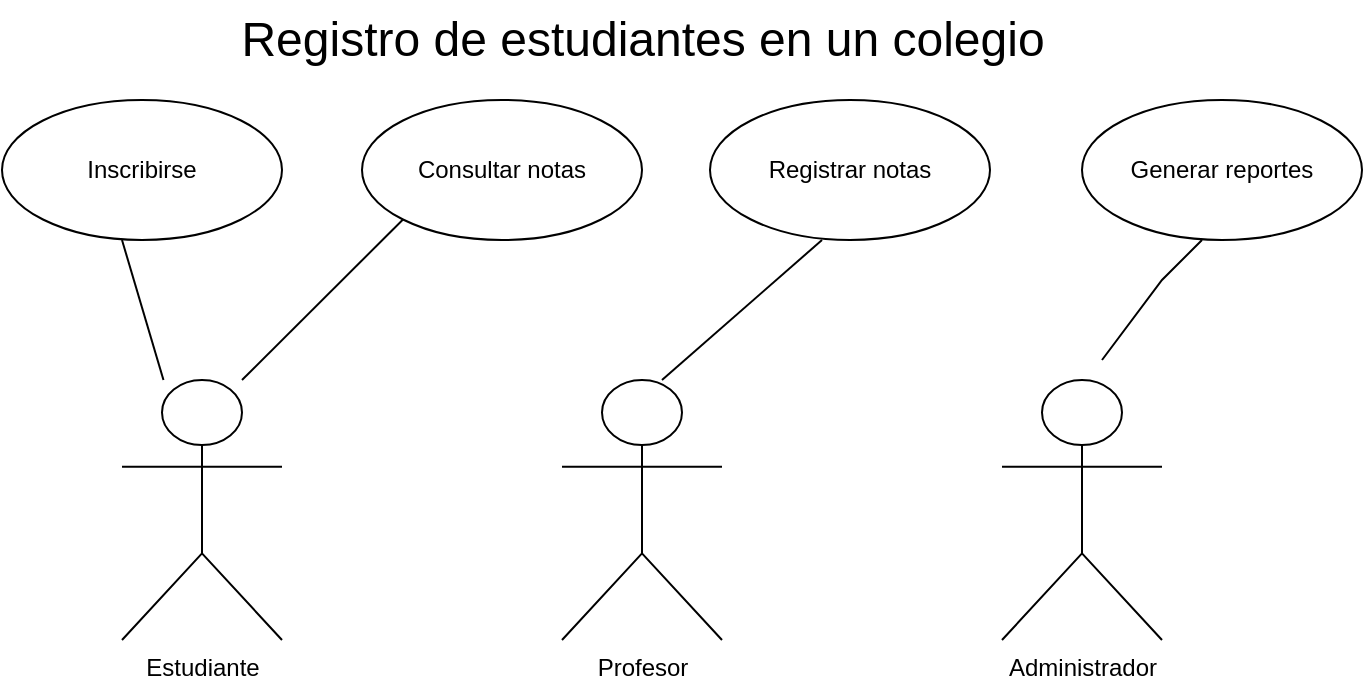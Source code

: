 <mxfile version="28.1.1">
  <diagram name="Página-1" id="a-JIm5Kf7GB726UUJ0sE">
    <mxGraphModel dx="1025" dy="431" grid="1" gridSize="10" guides="1" tooltips="1" connect="1" arrows="1" fold="1" page="1" pageScale="1" pageWidth="827" pageHeight="1169" math="0" shadow="0">
      <root>
        <mxCell id="0" />
        <mxCell id="1" parent="0" />
        <mxCell id="Rx1KFc2k2qHYl5c_eDen-1" value="Estudiante" style="shape=umlActor;verticalLabelPosition=bottom;verticalAlign=top;html=1;outlineConnect=0;" vertex="1" parent="1">
          <mxGeometry x="120" y="190" width="80" height="130" as="geometry" />
        </mxCell>
        <mxCell id="Rx1KFc2k2qHYl5c_eDen-2" value="Profesor" style="shape=umlActor;verticalLabelPosition=bottom;verticalAlign=top;html=1;outlineConnect=0;" vertex="1" parent="1">
          <mxGeometry x="340" y="190" width="80" height="130" as="geometry" />
        </mxCell>
        <mxCell id="Rx1KFc2k2qHYl5c_eDen-3" value="Administrador" style="shape=umlActor;verticalLabelPosition=bottom;verticalAlign=top;html=1;outlineConnect=0;" vertex="1" parent="1">
          <mxGeometry x="560" y="190" width="80" height="130" as="geometry" />
        </mxCell>
        <mxCell id="Rx1KFc2k2qHYl5c_eDen-4" value="Inscribirse" style="ellipse;whiteSpace=wrap;html=1;" vertex="1" parent="1">
          <mxGeometry x="60" y="50" width="140" height="70" as="geometry" />
        </mxCell>
        <mxCell id="Rx1KFc2k2qHYl5c_eDen-5" value="Consultar notas" style="ellipse;whiteSpace=wrap;html=1;" vertex="1" parent="1">
          <mxGeometry x="240" y="50" width="140" height="70" as="geometry" />
        </mxCell>
        <mxCell id="Rx1KFc2k2qHYl5c_eDen-6" value="Registrar notas" style="ellipse;whiteSpace=wrap;html=1;" vertex="1" parent="1">
          <mxGeometry x="414" y="50" width="140" height="70" as="geometry" />
        </mxCell>
        <mxCell id="Rx1KFc2k2qHYl5c_eDen-7" value="Generar reportes" style="ellipse;whiteSpace=wrap;html=1;" vertex="1" parent="1">
          <mxGeometry x="600" y="50" width="140" height="70" as="geometry" />
        </mxCell>
        <mxCell id="Rx1KFc2k2qHYl5c_eDen-10" value="" style="endArrow=none;html=1;rounded=0;entryX=0;entryY=1;entryDx=0;entryDy=0;" edge="1" parent="1" target="Rx1KFc2k2qHYl5c_eDen-5">
          <mxGeometry width="50" height="50" relative="1" as="geometry">
            <mxPoint x="180" y="190" as="sourcePoint" />
            <mxPoint x="230" y="140" as="targetPoint" />
          </mxGeometry>
        </mxCell>
        <mxCell id="Rx1KFc2k2qHYl5c_eDen-11" value="" style="endArrow=none;html=1;rounded=0;" edge="1" parent="1" source="Rx1KFc2k2qHYl5c_eDen-1">
          <mxGeometry width="50" height="50" relative="1" as="geometry">
            <mxPoint x="70" y="170" as="sourcePoint" />
            <mxPoint x="120" y="120" as="targetPoint" />
          </mxGeometry>
        </mxCell>
        <mxCell id="Rx1KFc2k2qHYl5c_eDen-12" value="" style="endArrow=none;html=1;rounded=0;" edge="1" parent="1">
          <mxGeometry width="50" height="50" relative="1" as="geometry">
            <mxPoint x="390" y="190" as="sourcePoint" />
            <mxPoint x="470" y="120" as="targetPoint" />
          </mxGeometry>
        </mxCell>
        <mxCell id="Rx1KFc2k2qHYl5c_eDen-13" value="" style="endArrow=none;html=1;rounded=0;" edge="1" parent="1">
          <mxGeometry width="50" height="50" relative="1" as="geometry">
            <mxPoint x="610" y="180" as="sourcePoint" />
            <mxPoint x="660" y="120" as="targetPoint" />
            <Array as="points">
              <mxPoint x="640" y="140" />
            </Array>
          </mxGeometry>
        </mxCell>
        <mxCell id="Rx1KFc2k2qHYl5c_eDen-16" value="&lt;font style=&quot;font-size: 24px;&quot;&gt;Registro de estudiantes en un colegio&lt;/font&gt;" style="text;html=1;align=center;verticalAlign=middle;resizable=0;points=[];autosize=1;strokeColor=none;fillColor=none;" vertex="1" parent="1">
          <mxGeometry x="165" width="430" height="40" as="geometry" />
        </mxCell>
      </root>
    </mxGraphModel>
  </diagram>
</mxfile>
